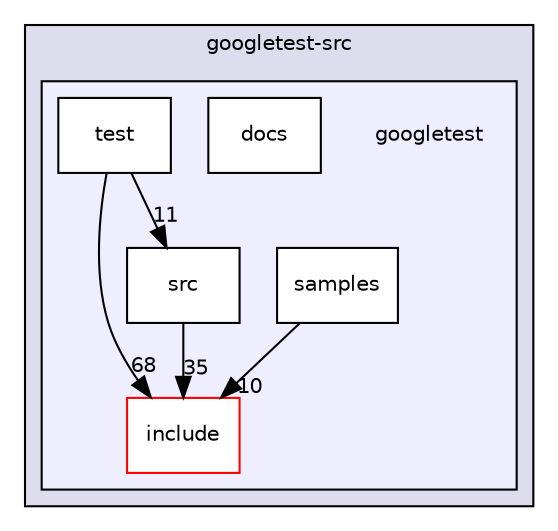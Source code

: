 digraph "build/_deps/googletest-src/googletest" {
  bgcolor=transparent;
  compound=true
  node [ fontsize="10", fontname="Helvetica"];
  edge [ labelfontsize="10", labelfontname="Helvetica"];
  subgraph clusterdir_b8d6b26144d6312ab7a4ea26f9e69ccf {
    graph [ bgcolor="#ddddee", pencolor="black", label="googletest-src" fontname="Helvetica", fontsize="10", URL="dir_b8d6b26144d6312ab7a4ea26f9e69ccf.html"]
  subgraph clusterdir_001a0f336d1d0a6c17b1be78e41a6b36 {
    graph [ bgcolor="#eeeeff", pencolor="black", label="" URL="dir_001a0f336d1d0a6c17b1be78e41a6b36.html"];
    dir_001a0f336d1d0a6c17b1be78e41a6b36 [shape=plaintext label="googletest"];
  dir_4afe35c9d8588a44371d9e9517289a34 [shape=box label="docs" fillcolor="white" style="filled" URL="dir_4afe35c9d8588a44371d9e9517289a34.html"];
  dir_65c2869a7074b008415232db837a30d1 [shape=box label="include" fillcolor="white" style="filled" color="red" URL="dir_65c2869a7074b008415232db837a30d1.html"];
  dir_2f3faa652fe60d38b25c53dacef2a534 [shape=box label="samples" fillcolor="white" style="filled" URL="dir_2f3faa652fe60d38b25c53dacef2a534.html"];
  dir_2ff1440f97469bf36508254a43fb786f [shape=box label="src" fillcolor="white" style="filled" URL="dir_2ff1440f97469bf36508254a43fb786f.html"];
  dir_cb072f4503dba82e502f4960a5c45088 [shape=box label="test" fillcolor="white" style="filled" URL="dir_cb072f4503dba82e502f4960a5c45088.html"];
  }
  }
  dir_2f3faa652fe60d38b25c53dacef2a534->dir_65c2869a7074b008415232db837a30d1 [headlabel="10", labeldistance=1.5 headhref="dir_000021_000015.html"];
  dir_2ff1440f97469bf36508254a43fb786f->dir_65c2869a7074b008415232db837a30d1 [headlabel="35", labeldistance=1.5 headhref="dir_000022_000015.html"];
  dir_cb072f4503dba82e502f4960a5c45088->dir_2ff1440f97469bf36508254a43fb786f [headlabel="11", labeldistance=1.5 headhref="dir_000023_000022.html"];
  dir_cb072f4503dba82e502f4960a5c45088->dir_65c2869a7074b008415232db837a30d1 [headlabel="68", labeldistance=1.5 headhref="dir_000023_000015.html"];
}
